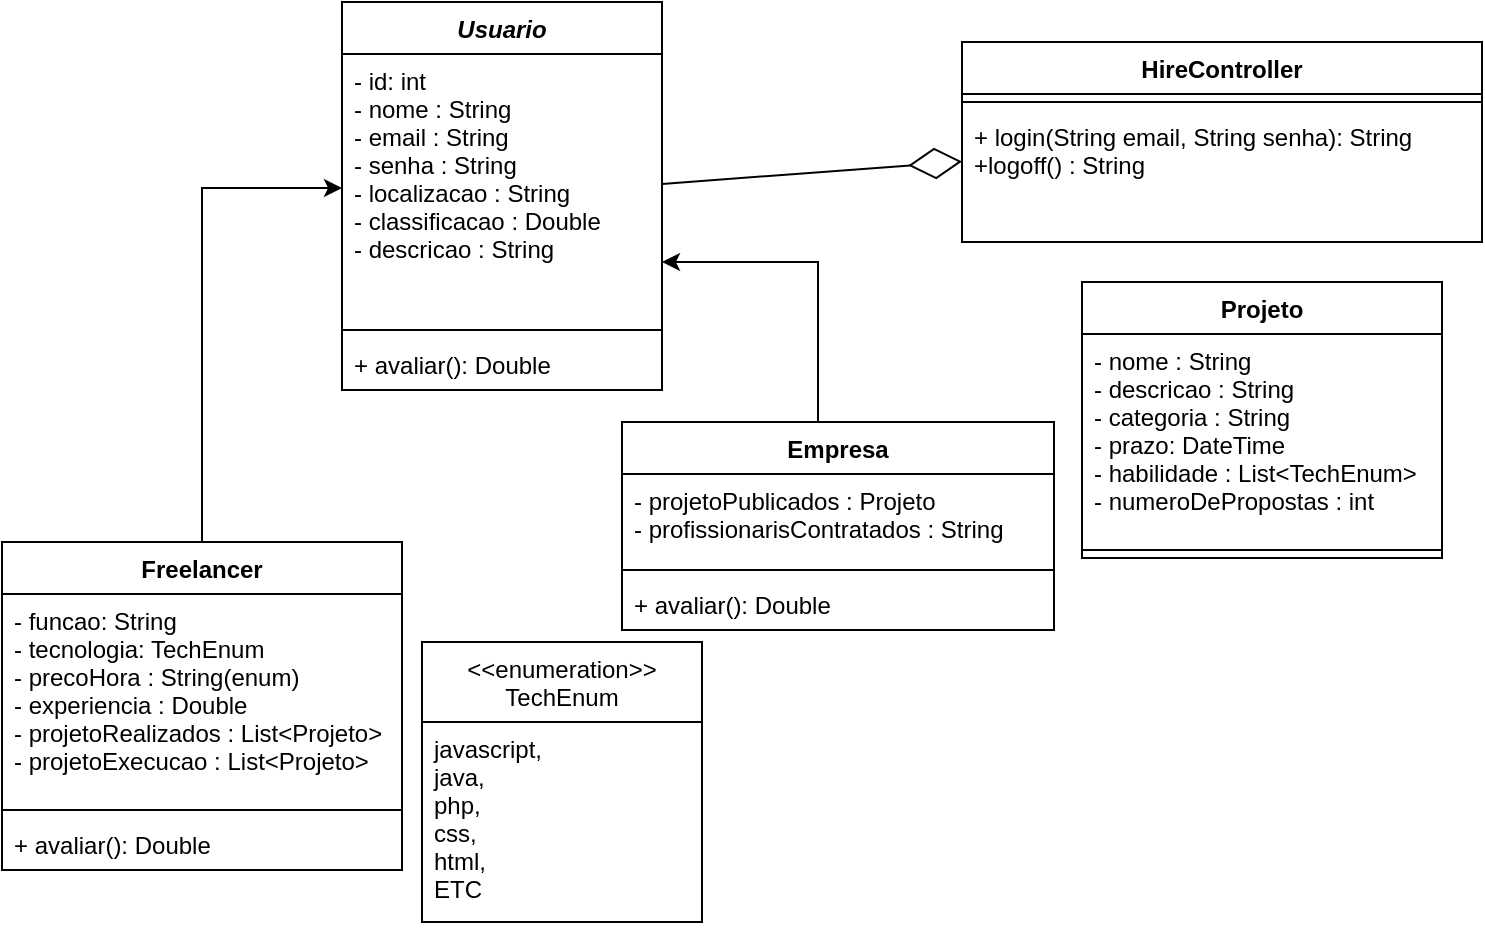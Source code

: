 <mxfile version="14.4.4" type="device"><diagram id="zYlxNbOJ9O2jh3qNsSoi" name="Page-1"><mxGraphModel dx="1021" dy="1703" grid="1" gridSize="10" guides="1" tooltips="1" connect="1" arrows="1" fold="1" page="1" pageScale="1" pageWidth="827" pageHeight="1169" math="0" shadow="0"><root><mxCell id="0"/><mxCell id="1" parent="0"/><mxCell id="1MYM-G5XhtTlbLl2JBez-1" value="Usuario" style="swimlane;fontStyle=3;align=center;verticalAlign=top;childLayout=stackLayout;horizontal=1;startSize=26;horizontalStack=0;resizeParent=1;resizeParentMax=0;resizeLast=0;collapsible=1;marginBottom=0;" vertex="1" parent="1"><mxGeometry x="180" y="-60" width="160" height="194" as="geometry"/></mxCell><mxCell id="1MYM-G5XhtTlbLl2JBez-2" value="- id: int&#10;- nome : String&#10;- email : String&#10;- senha : String&#10;- localizacao : String&#10;- classificacao : Double&#10;- descricao : String" style="text;strokeColor=none;fillColor=none;align=left;verticalAlign=top;spacingLeft=4;spacingRight=4;overflow=hidden;rotatable=0;points=[[0,0.5],[1,0.5]];portConstraint=eastwest;" vertex="1" parent="1MYM-G5XhtTlbLl2JBez-1"><mxGeometry y="26" width="160" height="134" as="geometry"/></mxCell><mxCell id="1MYM-G5XhtTlbLl2JBez-3" value="" style="line;strokeWidth=1;fillColor=none;align=left;verticalAlign=middle;spacingTop=-1;spacingLeft=3;spacingRight=3;rotatable=0;labelPosition=right;points=[];portConstraint=eastwest;" vertex="1" parent="1MYM-G5XhtTlbLl2JBez-1"><mxGeometry y="160" width="160" height="8" as="geometry"/></mxCell><mxCell id="1MYM-G5XhtTlbLl2JBez-4" value="+ avaliar(): Double" style="text;strokeColor=none;fillColor=none;align=left;verticalAlign=top;spacingLeft=4;spacingRight=4;overflow=hidden;rotatable=0;points=[[0,0.5],[1,0.5]];portConstraint=eastwest;" vertex="1" parent="1MYM-G5XhtTlbLl2JBez-1"><mxGeometry y="168" width="160" height="26" as="geometry"/></mxCell><mxCell id="1MYM-G5XhtTlbLl2JBez-33" style="edgeStyle=orthogonalEdgeStyle;rounded=0;orthogonalLoop=1;jettySize=auto;html=1;" edge="1" parent="1" source="1MYM-G5XhtTlbLl2JBez-5" target="1MYM-G5XhtTlbLl2JBez-2"><mxGeometry relative="1" as="geometry"><Array as="points"><mxPoint x="418" y="70"/></Array></mxGeometry></mxCell><mxCell id="1MYM-G5XhtTlbLl2JBez-5" value="Empresa" style="swimlane;fontStyle=1;align=center;verticalAlign=top;childLayout=stackLayout;horizontal=1;startSize=26;horizontalStack=0;resizeParent=1;resizeParentMax=0;resizeLast=0;collapsible=1;marginBottom=0;" vertex="1" parent="1"><mxGeometry x="320" y="150" width="216" height="104" as="geometry"/></mxCell><mxCell id="1MYM-G5XhtTlbLl2JBez-6" value="- projetoPublicados : Projeto&#10;- profissionarisContratados : String&#10;&#10;" style="text;strokeColor=none;fillColor=none;align=left;verticalAlign=top;spacingLeft=4;spacingRight=4;overflow=hidden;rotatable=0;points=[[0,0.5],[1,0.5]];portConstraint=eastwest;" vertex="1" parent="1MYM-G5XhtTlbLl2JBez-5"><mxGeometry y="26" width="216" height="44" as="geometry"/></mxCell><mxCell id="1MYM-G5XhtTlbLl2JBez-7" value="" style="line;strokeWidth=1;fillColor=none;align=left;verticalAlign=middle;spacingTop=-1;spacingLeft=3;spacingRight=3;rotatable=0;labelPosition=right;points=[];portConstraint=eastwest;" vertex="1" parent="1MYM-G5XhtTlbLl2JBez-5"><mxGeometry y="70" width="216" height="8" as="geometry"/></mxCell><mxCell id="1MYM-G5XhtTlbLl2JBez-8" value="+ avaliar(): Double" style="text;strokeColor=none;fillColor=none;align=left;verticalAlign=top;spacingLeft=4;spacingRight=4;overflow=hidden;rotatable=0;points=[[0,0.5],[1,0.5]];portConstraint=eastwest;" vertex="1" parent="1MYM-G5XhtTlbLl2JBez-5"><mxGeometry y="78" width="216" height="26" as="geometry"/></mxCell><mxCell id="1MYM-G5XhtTlbLl2JBez-32" style="edgeStyle=orthogonalEdgeStyle;rounded=0;orthogonalLoop=1;jettySize=auto;html=1;" edge="1" parent="1" source="1MYM-G5XhtTlbLl2JBez-9" target="1MYM-G5XhtTlbLl2JBez-2"><mxGeometry relative="1" as="geometry"/></mxCell><mxCell id="1MYM-G5XhtTlbLl2JBez-9" value="Freelancer&#10;" style="swimlane;fontStyle=1;align=center;verticalAlign=top;childLayout=stackLayout;horizontal=1;startSize=26;horizontalStack=0;resizeParent=1;resizeParentMax=0;resizeLast=0;collapsible=1;marginBottom=0;" vertex="1" parent="1"><mxGeometry x="10" y="210" width="200" height="164" as="geometry"/></mxCell><mxCell id="1MYM-G5XhtTlbLl2JBez-10" value="- funcao: String&#10;- tecnologia: TechEnum&#10;- precoHora : String(enum)&#10;- experiencia : Double&#10;- projetoRealizados : List&lt;Projeto&gt;&#10;- projetoExecucao : List&lt;Projeto&gt;" style="text;strokeColor=none;fillColor=none;align=left;verticalAlign=top;spacingLeft=4;spacingRight=4;overflow=hidden;rotatable=0;points=[[0,0.5],[1,0.5]];portConstraint=eastwest;" vertex="1" parent="1MYM-G5XhtTlbLl2JBez-9"><mxGeometry y="26" width="200" height="104" as="geometry"/></mxCell><mxCell id="1MYM-G5XhtTlbLl2JBez-11" value="" style="line;strokeWidth=1;fillColor=none;align=left;verticalAlign=middle;spacingTop=-1;spacingLeft=3;spacingRight=3;rotatable=0;labelPosition=right;points=[];portConstraint=eastwest;" vertex="1" parent="1MYM-G5XhtTlbLl2JBez-9"><mxGeometry y="130" width="200" height="8" as="geometry"/></mxCell><mxCell id="1MYM-G5XhtTlbLl2JBez-12" value="+ avaliar(): Double" style="text;strokeColor=none;fillColor=none;align=left;verticalAlign=top;spacingLeft=4;spacingRight=4;overflow=hidden;rotatable=0;points=[[0,0.5],[1,0.5]];portConstraint=eastwest;" vertex="1" parent="1MYM-G5XhtTlbLl2JBez-9"><mxGeometry y="138" width="200" height="26" as="geometry"/></mxCell><mxCell id="1MYM-G5XhtTlbLl2JBez-14" value="Projeto" style="swimlane;fontStyle=1;align=center;verticalAlign=top;childLayout=stackLayout;horizontal=1;startSize=26;horizontalStack=0;resizeParent=1;resizeParentMax=0;resizeLast=0;collapsible=1;marginBottom=0;" vertex="1" parent="1"><mxGeometry x="550" y="80" width="180" height="138" as="geometry"/></mxCell><mxCell id="1MYM-G5XhtTlbLl2JBez-15" value="- nome : String&#10;- descricao : String&#10;- categoria : String&#10;- prazo: DateTime&#10;- habilidade : List&lt;TechEnum&gt;&#10;- numeroDePropostas : int&#10;&#10;" style="text;strokeColor=none;fillColor=none;align=left;verticalAlign=top;spacingLeft=4;spacingRight=4;overflow=hidden;rotatable=0;points=[[0,0.5],[1,0.5]];portConstraint=eastwest;" vertex="1" parent="1MYM-G5XhtTlbLl2JBez-14"><mxGeometry y="26" width="180" height="104" as="geometry"/></mxCell><mxCell id="1MYM-G5XhtTlbLl2JBez-16" value="" style="line;strokeWidth=1;fillColor=none;align=left;verticalAlign=middle;spacingTop=-1;spacingLeft=3;spacingRight=3;rotatable=0;labelPosition=right;points=[];portConstraint=eastwest;" vertex="1" parent="1MYM-G5XhtTlbLl2JBez-14"><mxGeometry y="130" width="180" height="8" as="geometry"/></mxCell><mxCell id="1MYM-G5XhtTlbLl2JBez-22" value="&lt;&lt;enumeration&gt;&gt;&#10;TechEnum" style="swimlane;fontStyle=0;childLayout=stackLayout;horizontal=1;startSize=40;fillColor=none;horizontalStack=0;resizeParent=1;resizeParentMax=0;resizeLast=0;collapsible=1;marginBottom=0;" vertex="1" parent="1"><mxGeometry x="220" y="260" width="140" height="140" as="geometry"/></mxCell><mxCell id="1MYM-G5XhtTlbLl2JBez-23" value="javascript,&#10;java,&#10;php,&#10;css,&#10;html,&#10;ETC" style="text;strokeColor=none;fillColor=none;align=left;verticalAlign=top;spacingLeft=4;spacingRight=4;overflow=hidden;rotatable=0;points=[[0,0.5],[1,0.5]];portConstraint=eastwest;" vertex="1" parent="1MYM-G5XhtTlbLl2JBez-22"><mxGeometry y="40" width="140" height="100" as="geometry"/></mxCell><mxCell id="1MYM-G5XhtTlbLl2JBez-26" value="HireController" style="swimlane;fontStyle=1;align=center;verticalAlign=top;childLayout=stackLayout;horizontal=1;startSize=26;horizontalStack=0;resizeParent=1;resizeParentMax=0;resizeLast=0;collapsible=1;marginBottom=0;" vertex="1" parent="1"><mxGeometry x="490" y="-40" width="260" height="100" as="geometry"/></mxCell><mxCell id="1MYM-G5XhtTlbLl2JBez-28" value="" style="line;strokeWidth=1;fillColor=none;align=left;verticalAlign=middle;spacingTop=-1;spacingLeft=3;spacingRight=3;rotatable=0;labelPosition=right;points=[];portConstraint=eastwest;" vertex="1" parent="1MYM-G5XhtTlbLl2JBez-26"><mxGeometry y="26" width="260" height="8" as="geometry"/></mxCell><mxCell id="1MYM-G5XhtTlbLl2JBez-29" value="+ login(String email, String senha): String&#10;+logoff() : String" style="text;strokeColor=none;fillColor=none;align=left;verticalAlign=top;spacingLeft=4;spacingRight=4;overflow=hidden;rotatable=0;points=[[0,0.5],[1,0.5]];portConstraint=eastwest;" vertex="1" parent="1MYM-G5XhtTlbLl2JBez-26"><mxGeometry y="34" width="260" height="66" as="geometry"/></mxCell><mxCell id="1MYM-G5XhtTlbLl2JBez-30" value="" style="endArrow=diamondThin;endFill=0;endSize=24;html=1;" edge="1" parent="1" source="1MYM-G5XhtTlbLl2JBez-1" target="1MYM-G5XhtTlbLl2JBez-26"><mxGeometry width="160" relative="1" as="geometry"><mxPoint x="400" y="-10" as="sourcePoint"/><mxPoint x="480" y="63" as="targetPoint"/></mxGeometry></mxCell></root></mxGraphModel></diagram></mxfile>